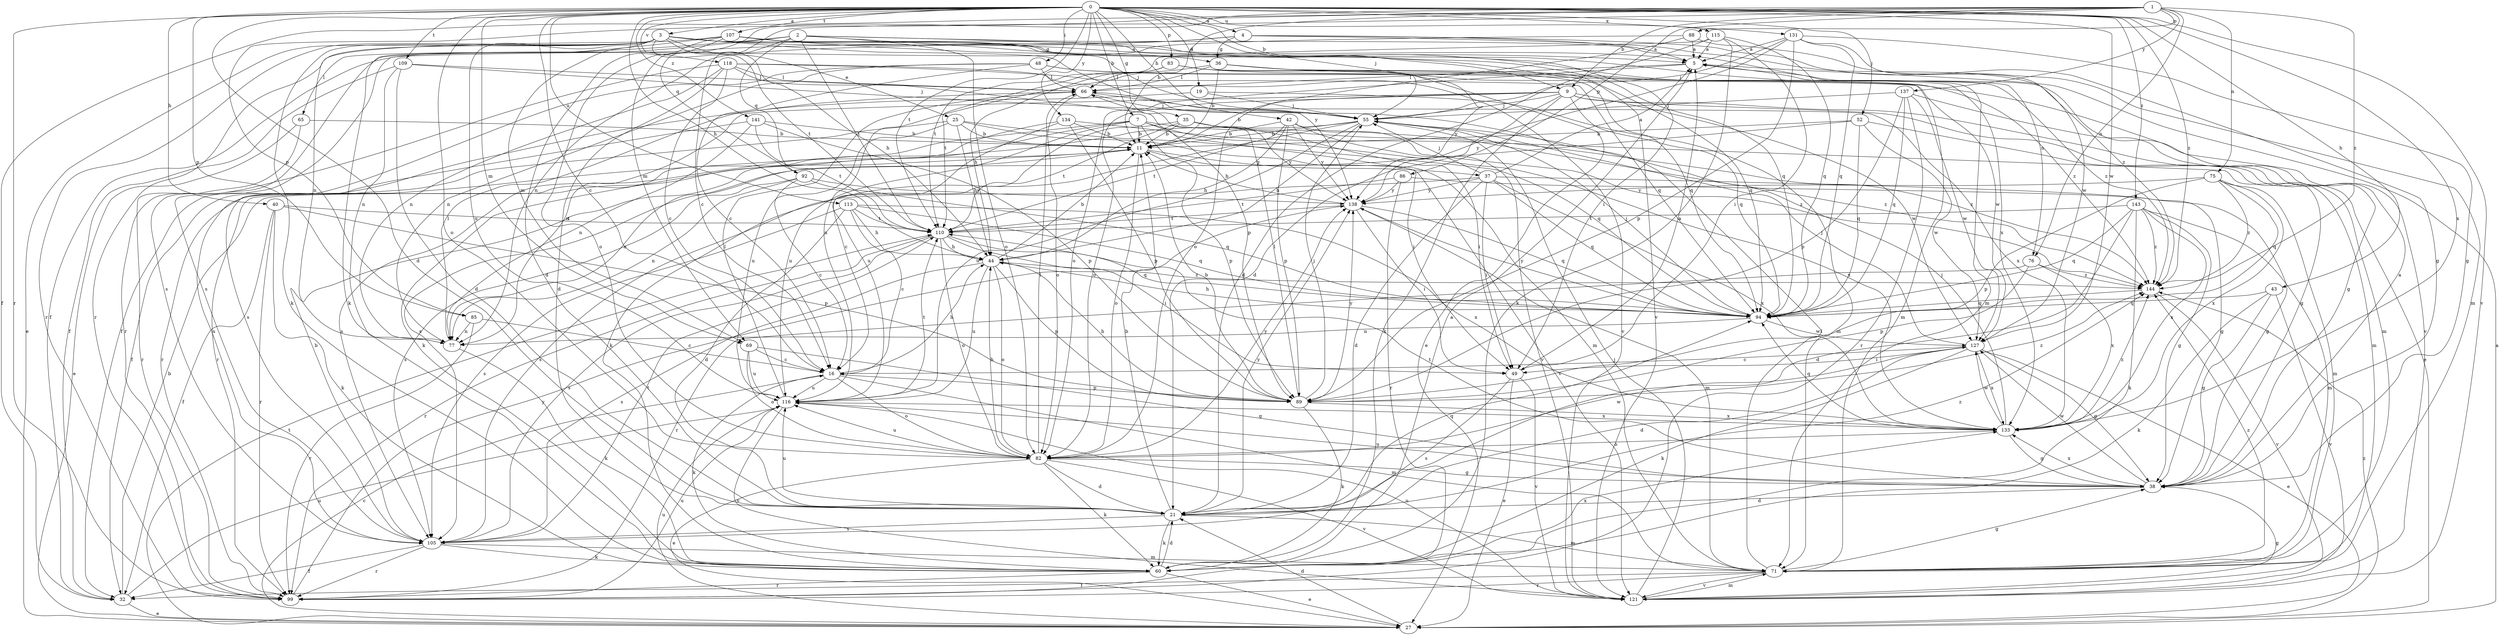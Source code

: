 strict digraph  {
0;
1;
2;
3;
4;
5;
7;
9;
11;
16;
19;
21;
25;
27;
32;
35;
36;
37;
38;
40;
42;
43;
44;
48;
49;
52;
55;
60;
65;
66;
69;
71;
75;
76;
77;
82;
83;
85;
86;
88;
89;
92;
94;
99;
105;
107;
109;
110;
113;
115;
116;
118;
121;
127;
131;
133;
134;
137;
138;
141;
143;
144;
0 -> 3  [label=a];
0 -> 4  [label=a];
0 -> 7  [label=b];
0 -> 9  [label=b];
0 -> 16  [label=c];
0 -> 19  [label=d];
0 -> 21  [label=d];
0 -> 35  [label=g];
0 -> 40  [label=h];
0 -> 42  [label=h];
0 -> 43  [label=h];
0 -> 44  [label=h];
0 -> 48  [label=i];
0 -> 52  [label=j];
0 -> 55  [label=j];
0 -> 69  [label=m];
0 -> 82  [label=o];
0 -> 83  [label=p];
0 -> 85  [label=p];
0 -> 99  [label=r];
0 -> 107  [label=t];
0 -> 109  [label=t];
0 -> 110  [label=t];
0 -> 113  [label=u];
0 -> 115  [label=u];
0 -> 118  [label=v];
0 -> 121  [label=v];
0 -> 127  [label=w];
0 -> 131  [label=x];
0 -> 133  [label=x];
0 -> 134  [label=y];
0 -> 141  [label=z];
0 -> 143  [label=z];
0 -> 144  [label=z];
1 -> 9  [label=b];
1 -> 11  [label=b];
1 -> 32  [label=f];
1 -> 69  [label=m];
1 -> 75  [label=n];
1 -> 76  [label=n];
1 -> 85  [label=p];
1 -> 86  [label=p];
1 -> 88  [label=p];
1 -> 92  [label=q];
1 -> 137  [label=y];
1 -> 144  [label=z];
2 -> 16  [label=c];
2 -> 36  [label=g];
2 -> 49  [label=i];
2 -> 65  [label=l];
2 -> 76  [label=n];
2 -> 82  [label=o];
2 -> 92  [label=q];
2 -> 105  [label=s];
2 -> 110  [label=t];
3 -> 5  [label=a];
3 -> 25  [label=e];
3 -> 27  [label=e];
3 -> 44  [label=h];
3 -> 60  [label=k];
3 -> 69  [label=m];
3 -> 77  [label=n];
3 -> 94  [label=q];
3 -> 99  [label=r];
3 -> 110  [label=t];
3 -> 116  [label=u];
3 -> 133  [label=x];
3 -> 138  [label=y];
4 -> 5  [label=a];
4 -> 36  [label=g];
4 -> 71  [label=m];
4 -> 77  [label=n];
4 -> 105  [label=s];
4 -> 144  [label=z];
5 -> 66  [label=l];
5 -> 82  [label=o];
5 -> 144  [label=z];
7 -> 11  [label=b];
7 -> 49  [label=i];
7 -> 60  [label=k];
7 -> 89  [label=p];
7 -> 99  [label=r];
7 -> 116  [label=u];
7 -> 133  [label=x];
7 -> 144  [label=z];
9 -> 11  [label=b];
9 -> 27  [label=e];
9 -> 55  [label=j];
9 -> 60  [label=k];
9 -> 71  [label=m];
9 -> 77  [label=n];
9 -> 82  [label=o];
9 -> 94  [label=q];
9 -> 127  [label=w];
9 -> 138  [label=y];
11 -> 37  [label=g];
11 -> 77  [label=n];
11 -> 82  [label=o];
11 -> 121  [label=v];
16 -> 44  [label=h];
16 -> 60  [label=k];
16 -> 71  [label=m];
16 -> 82  [label=o];
16 -> 89  [label=p];
16 -> 116  [label=u];
19 -> 55  [label=j];
19 -> 71  [label=m];
19 -> 105  [label=s];
21 -> 11  [label=b];
21 -> 60  [label=k];
21 -> 71  [label=m];
21 -> 94  [label=q];
21 -> 105  [label=s];
21 -> 116  [label=u];
21 -> 138  [label=y];
21 -> 144  [label=z];
25 -> 11  [label=b];
25 -> 44  [label=h];
25 -> 71  [label=m];
25 -> 94  [label=q];
25 -> 105  [label=s];
25 -> 116  [label=u];
27 -> 5  [label=a];
27 -> 16  [label=c];
27 -> 21  [label=d];
27 -> 110  [label=t];
27 -> 116  [label=u];
27 -> 144  [label=z];
32 -> 11  [label=b];
32 -> 27  [label=e];
32 -> 116  [label=u];
35 -> 11  [label=b];
35 -> 16  [label=c];
35 -> 49  [label=i];
35 -> 110  [label=t];
35 -> 138  [label=y];
35 -> 144  [label=z];
36 -> 11  [label=b];
36 -> 66  [label=l];
36 -> 94  [label=q];
36 -> 116  [label=u];
36 -> 121  [label=v];
36 -> 138  [label=y];
37 -> 5  [label=a];
37 -> 21  [label=d];
37 -> 38  [label=g];
37 -> 49  [label=i];
37 -> 55  [label=j];
37 -> 94  [label=q];
37 -> 105  [label=s];
37 -> 133  [label=x];
37 -> 138  [label=y];
38 -> 5  [label=a];
38 -> 21  [label=d];
38 -> 110  [label=t];
38 -> 116  [label=u];
38 -> 127  [label=w];
38 -> 133  [label=x];
40 -> 32  [label=f];
40 -> 60  [label=k];
40 -> 89  [label=p];
40 -> 99  [label=r];
40 -> 110  [label=t];
42 -> 11  [label=b];
42 -> 44  [label=h];
42 -> 89  [label=p];
42 -> 110  [label=t];
42 -> 121  [label=v];
42 -> 138  [label=y];
42 -> 144  [label=z];
43 -> 38  [label=g];
43 -> 60  [label=k];
43 -> 94  [label=q];
43 -> 121  [label=v];
44 -> 11  [label=b];
44 -> 82  [label=o];
44 -> 89  [label=p];
44 -> 105  [label=s];
44 -> 116  [label=u];
44 -> 144  [label=z];
48 -> 16  [label=c];
48 -> 32  [label=f];
48 -> 66  [label=l];
48 -> 77  [label=n];
48 -> 127  [label=w];
48 -> 144  [label=z];
49 -> 5  [label=a];
49 -> 27  [label=e];
49 -> 105  [label=s];
49 -> 121  [label=v];
52 -> 11  [label=b];
52 -> 71  [label=m];
52 -> 94  [label=q];
52 -> 105  [label=s];
52 -> 127  [label=w];
55 -> 11  [label=b];
55 -> 44  [label=h];
55 -> 60  [label=k];
55 -> 99  [label=r];
55 -> 116  [label=u];
60 -> 5  [label=a];
60 -> 21  [label=d];
60 -> 27  [label=e];
60 -> 99  [label=r];
60 -> 133  [label=x];
65 -> 11  [label=b];
65 -> 27  [label=e];
65 -> 99  [label=r];
66 -> 55  [label=j];
66 -> 82  [label=o];
66 -> 133  [label=x];
69 -> 16  [label=c];
69 -> 38  [label=g];
69 -> 82  [label=o];
69 -> 116  [label=u];
71 -> 32  [label=f];
71 -> 38  [label=g];
71 -> 66  [label=l];
71 -> 99  [label=r];
71 -> 121  [label=v];
71 -> 144  [label=z];
75 -> 71  [label=m];
75 -> 89  [label=p];
75 -> 94  [label=q];
75 -> 133  [label=x];
75 -> 138  [label=y];
75 -> 144  [label=z];
76 -> 89  [label=p];
76 -> 99  [label=r];
76 -> 133  [label=x];
76 -> 144  [label=z];
77 -> 60  [label=k];
77 -> 66  [label=l];
82 -> 21  [label=d];
82 -> 27  [label=e];
82 -> 38  [label=g];
82 -> 44  [label=h];
82 -> 60  [label=k];
82 -> 66  [label=l];
82 -> 116  [label=u];
82 -> 121  [label=v];
82 -> 127  [label=w];
82 -> 138  [label=y];
83 -> 27  [label=e];
83 -> 44  [label=h];
83 -> 66  [label=l];
83 -> 71  [label=m];
83 -> 94  [label=q];
83 -> 110  [label=t];
85 -> 16  [label=c];
85 -> 77  [label=n];
85 -> 99  [label=r];
86 -> 38  [label=g];
86 -> 99  [label=r];
86 -> 110  [label=t];
86 -> 138  [label=y];
88 -> 5  [label=a];
88 -> 32  [label=f];
88 -> 38  [label=g];
88 -> 82  [label=o];
89 -> 11  [label=b];
89 -> 44  [label=h];
89 -> 55  [label=j];
89 -> 60  [label=k];
89 -> 66  [label=l];
89 -> 133  [label=x];
89 -> 138  [label=y];
89 -> 144  [label=z];
92 -> 16  [label=c];
92 -> 77  [label=n];
92 -> 94  [label=q];
92 -> 105  [label=s];
92 -> 138  [label=y];
94 -> 44  [label=h];
94 -> 55  [label=j];
94 -> 77  [label=n];
94 -> 127  [label=w];
94 -> 138  [label=y];
99 -> 116  [label=u];
99 -> 138  [label=y];
105 -> 11  [label=b];
105 -> 32  [label=f];
105 -> 60  [label=k];
105 -> 71  [label=m];
105 -> 99  [label=r];
105 -> 110  [label=t];
107 -> 5  [label=a];
107 -> 21  [label=d];
107 -> 55  [label=j];
107 -> 60  [label=k];
107 -> 71  [label=m];
107 -> 82  [label=o];
107 -> 99  [label=r];
107 -> 121  [label=v];
109 -> 21  [label=d];
109 -> 32  [label=f];
109 -> 55  [label=j];
109 -> 66  [label=l];
109 -> 77  [label=n];
110 -> 44  [label=h];
110 -> 49  [label=i];
110 -> 82  [label=o];
110 -> 94  [label=q];
110 -> 99  [label=r];
110 -> 105  [label=s];
113 -> 16  [label=c];
113 -> 21  [label=d];
113 -> 44  [label=h];
113 -> 94  [label=q];
113 -> 105  [label=s];
113 -> 110  [label=t];
113 -> 133  [label=x];
115 -> 5  [label=a];
115 -> 21  [label=d];
115 -> 49  [label=i];
115 -> 60  [label=k];
115 -> 94  [label=q];
115 -> 110  [label=t];
116 -> 66  [label=l];
116 -> 110  [label=t];
116 -> 121  [label=v];
116 -> 133  [label=x];
118 -> 16  [label=c];
118 -> 21  [label=d];
118 -> 66  [label=l];
118 -> 77  [label=n];
118 -> 89  [label=p];
118 -> 94  [label=q];
118 -> 99  [label=r];
118 -> 121  [label=v];
121 -> 38  [label=g];
121 -> 55  [label=j];
121 -> 71  [label=m];
121 -> 116  [label=u];
127 -> 16  [label=c];
127 -> 21  [label=d];
127 -> 27  [label=e];
127 -> 38  [label=g];
127 -> 49  [label=i];
127 -> 55  [label=j];
127 -> 60  [label=k];
127 -> 133  [label=x];
131 -> 5  [label=a];
131 -> 21  [label=d];
131 -> 38  [label=g];
131 -> 55  [label=j];
131 -> 89  [label=p];
131 -> 94  [label=q];
131 -> 127  [label=w];
133 -> 38  [label=g];
133 -> 55  [label=j];
133 -> 82  [label=o];
133 -> 94  [label=q];
133 -> 127  [label=w];
133 -> 144  [label=z];
134 -> 11  [label=b];
134 -> 38  [label=g];
134 -> 89  [label=p];
134 -> 105  [label=s];
134 -> 116  [label=u];
137 -> 38  [label=g];
137 -> 55  [label=j];
137 -> 89  [label=p];
137 -> 94  [label=q];
137 -> 99  [label=r];
137 -> 127  [label=w];
138 -> 11  [label=b];
138 -> 49  [label=i];
138 -> 71  [label=m];
138 -> 94  [label=q];
138 -> 110  [label=t];
141 -> 11  [label=b];
141 -> 32  [label=f];
141 -> 77  [label=n];
141 -> 89  [label=p];
141 -> 110  [label=t];
143 -> 21  [label=d];
143 -> 38  [label=g];
143 -> 60  [label=k];
143 -> 71  [label=m];
143 -> 94  [label=q];
143 -> 110  [label=t];
143 -> 133  [label=x];
143 -> 144  [label=z];
144 -> 94  [label=q];
144 -> 121  [label=v];
}
